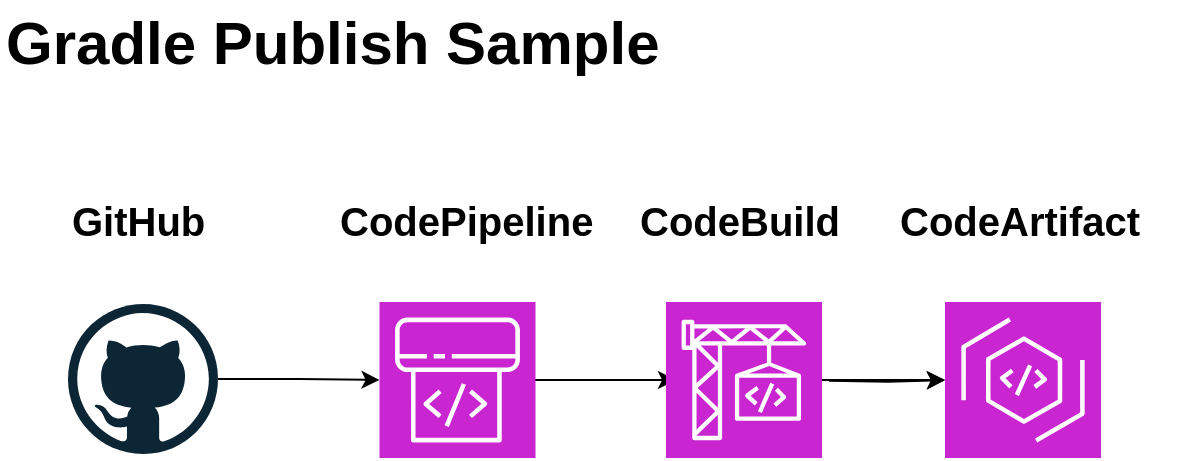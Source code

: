 <mxfile version="23.1.2" type="github">
  <diagram id="Ht1M8jgEwFfnCIfOTk4-" name="Page-1">
    <mxGraphModel dx="1687" dy="908" grid="1" gridSize="10" guides="1" tooltips="1" connect="1" arrows="1" fold="1" page="1" pageScale="1" pageWidth="1169" pageHeight="827" math="0" shadow="0">
      <root>
        <object label="" id="0">
          <mxCell />
        </object>
        <mxCell id="1" parent="0" />
        <mxCell id="-QjtrjUzRDEMRZ5MF8oH-47" value="Gradle Publish Sample" style="text;html=1;resizable=0;points=[];autosize=1;align=left;verticalAlign=top;spacingTop=-4;fontSize=30;fontStyle=1" parent="1" vertex="1">
          <mxGeometry x="56.5" y="64.5" width="350" height="40" as="geometry" />
        </mxCell>
        <mxCell id="94AfbnYl2xBeeJejULuf-10" value="" style="edgeStyle=orthogonalEdgeStyle;rounded=0;orthogonalLoop=1;jettySize=auto;html=1;" edge="1" parent="1">
          <mxGeometry relative="1" as="geometry">
            <mxPoint x="318.5" y="254" as="sourcePoint" />
            <mxPoint x="394" y="254" as="targetPoint" />
          </mxGeometry>
        </mxCell>
        <mxCell id="94AfbnYl2xBeeJejULuf-11" value="" style="edgeStyle=orthogonalEdgeStyle;rounded=0;orthogonalLoop=1;jettySize=auto;html=1;" edge="1" parent="1" target="94AfbnYl2xBeeJejULuf-6">
          <mxGeometry relative="1" as="geometry">
            <mxPoint x="470.5" y="254.429" as="sourcePoint" />
          </mxGeometry>
        </mxCell>
        <mxCell id="94AfbnYl2xBeeJejULuf-6" value="" style="sketch=0;points=[[0,0,0],[0.25,0,0],[0.5,0,0],[0.75,0,0],[1,0,0],[0,1,0],[0.25,1,0],[0.5,1,0],[0.75,1,0],[1,1,0],[0,0.25,0],[0,0.5,0],[0,0.75,0],[1,0.25,0],[1,0.5,0],[1,0.75,0]];outlineConnect=0;fontColor=#232F3E;fillColor=#C925D1;strokeColor=#ffffff;dashed=0;verticalLabelPosition=bottom;verticalAlign=top;align=center;html=1;fontSize=12;fontStyle=0;aspect=fixed;shape=mxgraph.aws4.resourceIcon;resIcon=mxgraph.aws4.codeartifact;" vertex="1" parent="1">
          <mxGeometry x="528.5" y="215" width="78" height="78" as="geometry" />
        </mxCell>
        <mxCell id="SCVMTBWpLvtzJIhz15lM-2" value="GitHub" style="text;resizable=0;points=[];autosize=1;align=left;verticalAlign=top;spacingTop=-4;fontSize=20;fontStyle=1;html=1;labelBackgroundColor=default;" parent="1" vertex="1">
          <mxGeometry x="90" y="160" width="90" height="30" as="geometry" />
        </mxCell>
        <mxCell id="94AfbnYl2xBeeJejULuf-14" value="CodePipeline" style="text;resizable=0;points=[];autosize=1;align=left;verticalAlign=top;spacingTop=-4;fontSize=20;fontStyle=1;html=1;labelBackgroundColor=default;" vertex="1" parent="1">
          <mxGeometry x="223.5" y="160" width="150" height="30" as="geometry" />
        </mxCell>
        <mxCell id="94AfbnYl2xBeeJejULuf-15" value="CodeBuild" style="text;resizable=0;points=[];autosize=1;align=left;verticalAlign=top;spacingTop=-4;fontSize=20;fontStyle=1;html=1;labelBackgroundColor=default;" vertex="1" parent="1">
          <mxGeometry x="373.5" y="160" width="120" height="30" as="geometry" />
        </mxCell>
        <mxCell id="94AfbnYl2xBeeJejULuf-16" value="CodeArtifact" style="text;resizable=0;points=[];autosize=1;align=left;verticalAlign=top;spacingTop=-4;fontSize=20;fontStyle=1;html=1;labelBackgroundColor=default;" vertex="1" parent="1">
          <mxGeometry x="503.5" y="160" width="140" height="30" as="geometry" />
        </mxCell>
        <mxCell id="94AfbnYl2xBeeJejULuf-17" value="" style="sketch=0;points=[[0,0,0],[0.25,0,0],[0.5,0,0],[0.75,0,0],[1,0,0],[0,1,0],[0.25,1,0],[0.5,1,0],[0.75,1,0],[1,1,0],[0,0.25,0],[0,0.5,0],[0,0.75,0],[1,0.25,0],[1,0.5,0],[1,0.75,0]];outlineConnect=0;fontColor=#232F3E;fillColor=#C925D1;strokeColor=#ffffff;dashed=0;verticalLabelPosition=bottom;verticalAlign=top;align=center;html=1;fontSize=12;fontStyle=0;aspect=fixed;shape=mxgraph.aws4.resourceIcon;resIcon=mxgraph.aws4.codepipeline;" vertex="1" parent="1">
          <mxGeometry x="245.75" y="215" width="78" height="78" as="geometry" />
        </mxCell>
        <mxCell id="94AfbnYl2xBeeJejULuf-20" value="" style="edgeStyle=orthogonalEdgeStyle;rounded=0;orthogonalLoop=1;jettySize=auto;html=1;" edge="1" parent="1" source="94AfbnYl2xBeeJejULuf-18" target="94AfbnYl2xBeeJejULuf-6">
          <mxGeometry relative="1" as="geometry" />
        </mxCell>
        <mxCell id="94AfbnYl2xBeeJejULuf-18" value="" style="sketch=0;points=[[0,0,0],[0.25,0,0],[0.5,0,0],[0.75,0,0],[1,0,0],[0,1,0],[0.25,1,0],[0.5,1,0],[0.75,1,0],[1,1,0],[0,0.25,0],[0,0.5,0],[0,0.75,0],[1,0.25,0],[1,0.5,0],[1,0.75,0]];outlineConnect=0;fontColor=#232F3E;fillColor=#C925D1;strokeColor=#ffffff;dashed=0;verticalLabelPosition=bottom;verticalAlign=top;align=center;html=1;fontSize=12;fontStyle=0;aspect=fixed;shape=mxgraph.aws4.resourceIcon;resIcon=mxgraph.aws4.codebuild;" vertex="1" parent="1">
          <mxGeometry x="389" y="215" width="78" height="78" as="geometry" />
        </mxCell>
        <mxCell id="94AfbnYl2xBeeJejULuf-23" value="" style="edgeStyle=orthogonalEdgeStyle;rounded=0;orthogonalLoop=1;jettySize=auto;html=1;" edge="1" parent="1" source="94AfbnYl2xBeeJejULuf-22" target="94AfbnYl2xBeeJejULuf-17">
          <mxGeometry relative="1" as="geometry" />
        </mxCell>
        <mxCell id="94AfbnYl2xBeeJejULuf-22" value="" style="dashed=0;outlineConnect=0;html=1;align=center;labelPosition=center;verticalLabelPosition=bottom;verticalAlign=top;shape=mxgraph.weblogos.github" vertex="1" parent="1">
          <mxGeometry x="90" y="216" width="75" height="75" as="geometry" />
        </mxCell>
      </root>
    </mxGraphModel>
  </diagram>
</mxfile>
